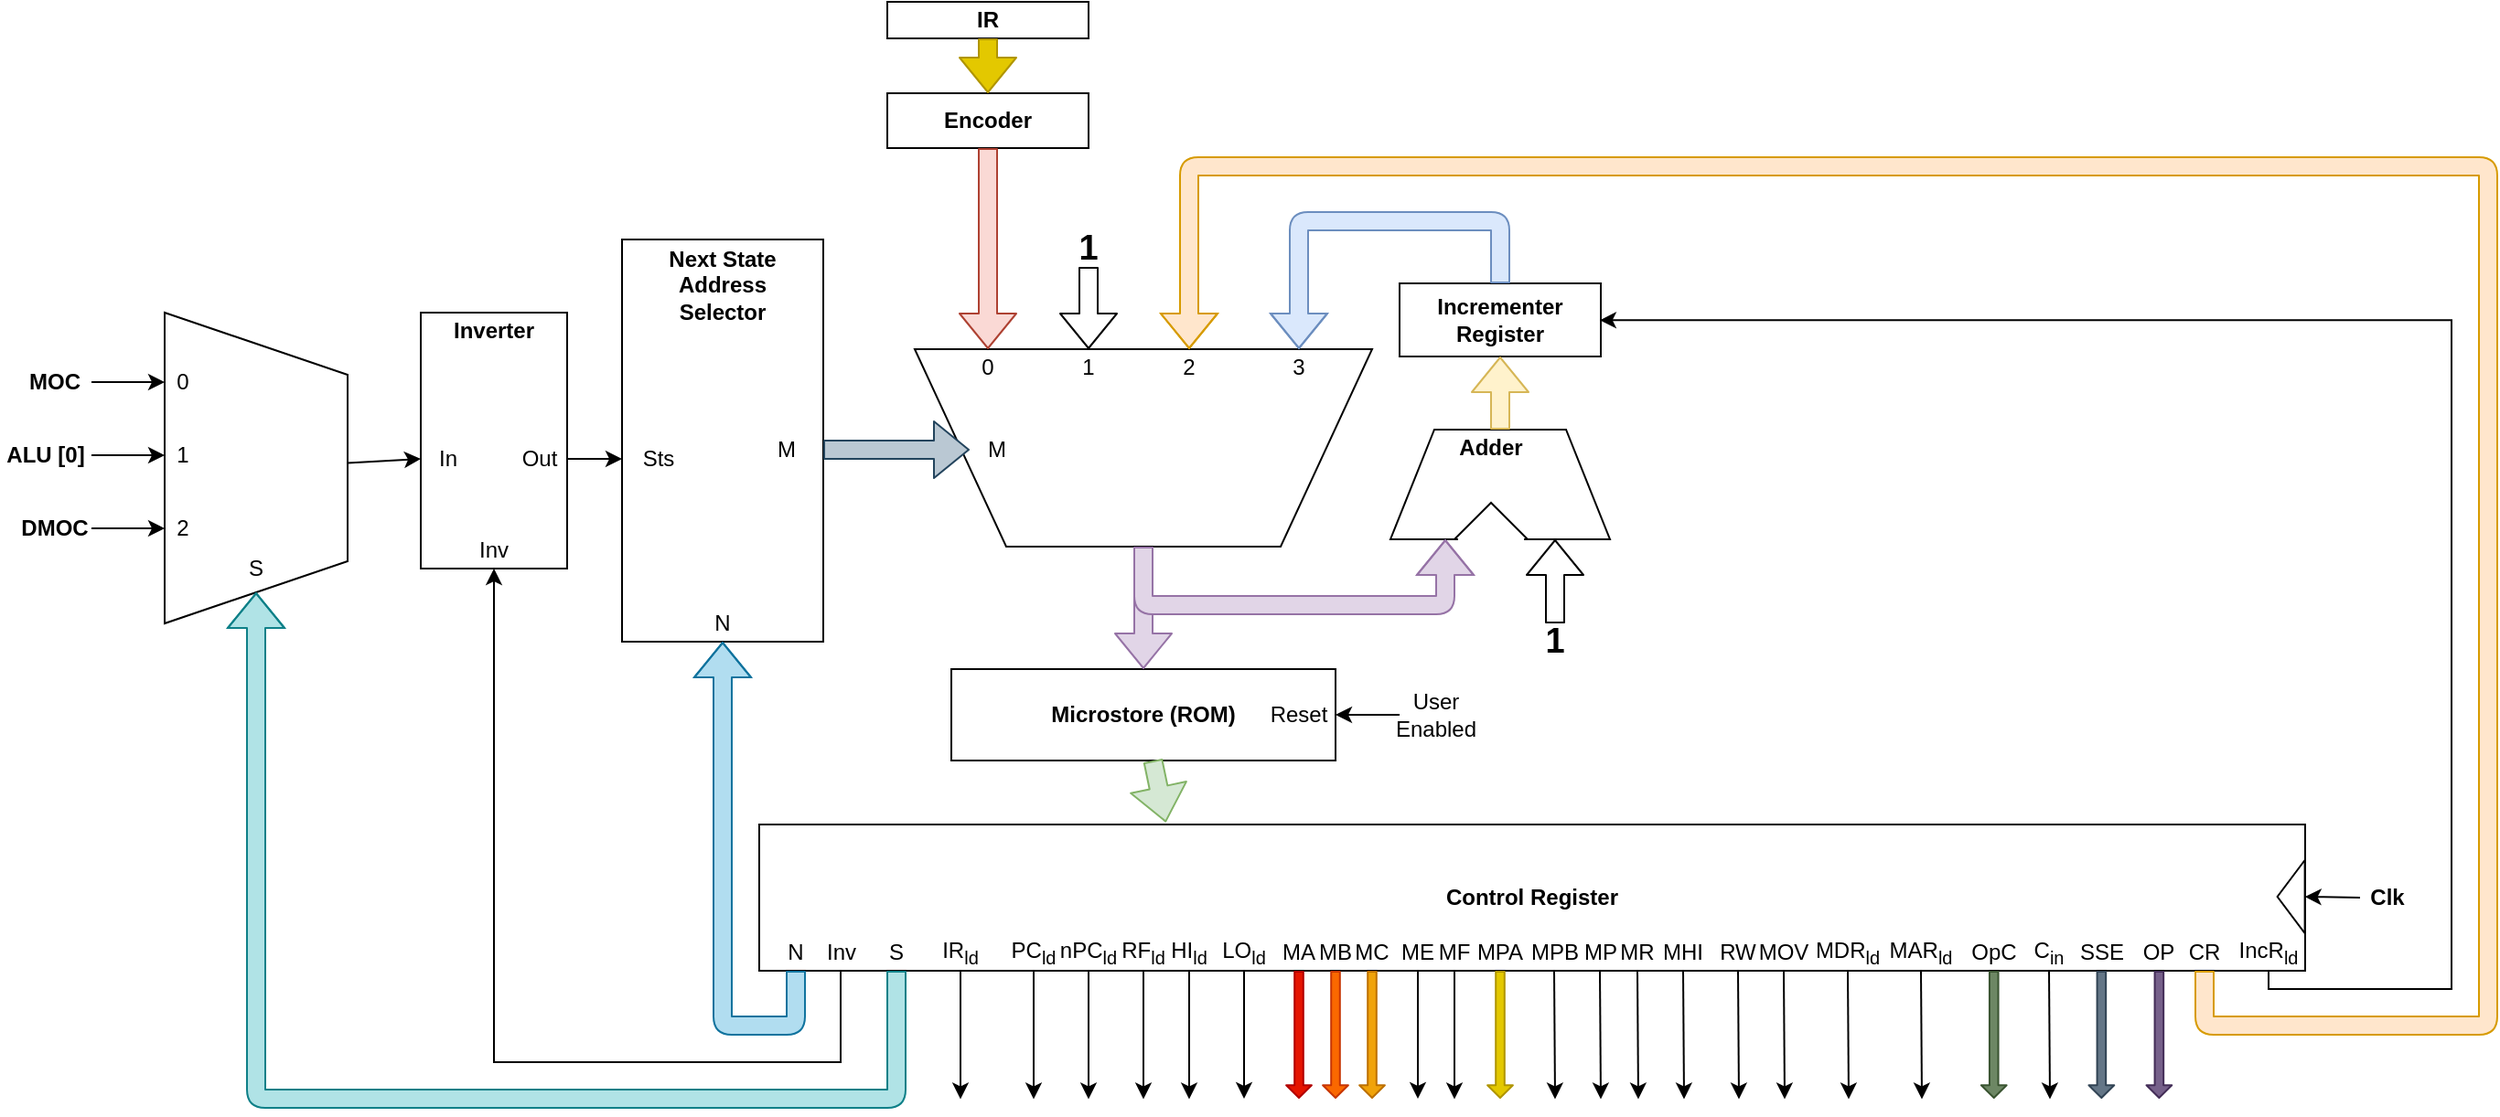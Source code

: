 <mxfile version="10.6.7" type="github"><diagram id="A-vULrXt9b05hmLWiqZZ" name="Page-1"><mxGraphModel dx="1410" dy="767" grid="1" gridSize="10" guides="1" tooltips="1" connect="1" arrows="1" fold="1" page="1" pageScale="1" pageWidth="850" pageHeight="1100" math="0" shadow="0"><root><mxCell id="0"/><mxCell id="1" parent="0"/><mxCell id="lk0u-ZIW8pRqHcUUs7JY-1" value="" style="shape=trapezoid;perimeter=trapezoidPerimeter;whiteSpace=wrap;html=1;direction=south;" parent="1" vertex="1"><mxGeometry x="110" y="250" width="100" height="170" as="geometry"/></mxCell><mxCell id="lk0u-ZIW8pRqHcUUs7JY-2" value="" style="rounded=0;whiteSpace=wrap;html=1;" parent="1" vertex="1"><mxGeometry x="250" y="250" width="80" height="140" as="geometry"/></mxCell><mxCell id="lk0u-ZIW8pRqHcUUs7JY-3" value="" style="rounded=0;whiteSpace=wrap;html=1;" parent="1" vertex="1"><mxGeometry x="360" y="210" width="110" height="220" as="geometry"/></mxCell><mxCell id="lk0u-ZIW8pRqHcUUs7JY-4" value="&lt;b&gt;Encoder&lt;/b&gt;" style="rounded=0;whiteSpace=wrap;html=1;" parent="1" vertex="1"><mxGeometry x="505" y="130" width="110" height="30" as="geometry"/></mxCell><mxCell id="lk0u-ZIW8pRqHcUUs7JY-5" value="&lt;b&gt;IR&lt;/b&gt;" style="rounded=0;whiteSpace=wrap;html=1;" parent="1" vertex="1"><mxGeometry x="505" y="80" width="110" height="20" as="geometry"/></mxCell><mxCell id="lk0u-ZIW8pRqHcUUs7JY-6" value="" style="shape=trapezoid;perimeter=trapezoidPerimeter;whiteSpace=wrap;html=1;flipV=1;" parent="1" vertex="1"><mxGeometry x="520" y="270" width="250" height="108" as="geometry"/></mxCell><mxCell id="lk0u-ZIW8pRqHcUUs7JY-7" value="&lt;b&gt;Microstore (ROM)&lt;/b&gt;" style="rounded=0;whiteSpace=wrap;html=1;" parent="1" vertex="1"><mxGeometry x="540" y="445" width="210" height="50" as="geometry"/></mxCell><mxCell id="lk0u-ZIW8pRqHcUUs7JY-8" value="&lt;b&gt;Control Register&lt;/b&gt;" style="rounded=0;whiteSpace=wrap;html=1;" parent="1" vertex="1"><mxGeometry x="435" y="530" width="845" height="80" as="geometry"/></mxCell><mxCell id="lk0u-ZIW8pRqHcUUs7JY-9" value="&lt;b&gt;Incrementer Register&lt;/b&gt;" style="rounded=0;whiteSpace=wrap;html=1;" parent="1" vertex="1"><mxGeometry x="785" y="234" width="110" height="40" as="geometry"/></mxCell><mxCell id="lk0u-ZIW8pRqHcUUs7JY-11" value="" style="shape=trapezoid;perimeter=trapezoidPerimeter;whiteSpace=wrap;html=1;" parent="1" vertex="1"><mxGeometry x="780" y="314" width="120" height="60" as="geometry"/></mxCell><mxCell id="lk0u-ZIW8pRqHcUUs7JY-12" value="0" style="text;html=1;strokeColor=none;fillColor=none;align=center;verticalAlign=middle;whiteSpace=wrap;rounded=0;" parent="1" vertex="1"><mxGeometry x="110" y="278" width="20" height="20" as="geometry"/></mxCell><mxCell id="lk0u-ZIW8pRqHcUUs7JY-13" value="1" style="text;html=1;strokeColor=none;fillColor=none;align=center;verticalAlign=middle;whiteSpace=wrap;rounded=0;" parent="1" vertex="1"><mxGeometry x="110" y="318" width="20" height="20" as="geometry"/></mxCell><mxCell id="lk0u-ZIW8pRqHcUUs7JY-14" value="2" style="text;html=1;strokeColor=none;fillColor=none;align=center;verticalAlign=middle;whiteSpace=wrap;rounded=0;" parent="1" vertex="1"><mxGeometry x="110" y="358" width="20" height="20" as="geometry"/></mxCell><mxCell id="lk0u-ZIW8pRqHcUUs7JY-16" value="S" style="text;html=1;strokeColor=none;fillColor=none;align=center;verticalAlign=middle;whiteSpace=wrap;rounded=0;" parent="1" vertex="1"><mxGeometry x="140" y="380" width="40" height="20" as="geometry"/></mxCell><mxCell id="lk0u-ZIW8pRqHcUUs7JY-17" value="&lt;b&gt;Inverter&lt;/b&gt;" style="text;html=1;strokeColor=none;fillColor=none;align=center;verticalAlign=middle;whiteSpace=wrap;rounded=0;" parent="1" vertex="1"><mxGeometry x="270" y="250" width="40" height="20" as="geometry"/></mxCell><mxCell id="lk0u-ZIW8pRqHcUUs7JY-18" value="In" style="text;html=1;strokeColor=none;fillColor=none;align=center;verticalAlign=middle;whiteSpace=wrap;rounded=0;" parent="1" vertex="1"><mxGeometry x="250" y="320" width="30" height="20" as="geometry"/></mxCell><mxCell id="lk0u-ZIW8pRqHcUUs7JY-19" value="Out" style="text;html=1;strokeColor=none;fillColor=none;align=center;verticalAlign=middle;whiteSpace=wrap;rounded=0;" parent="1" vertex="1"><mxGeometry x="300" y="320" width="30" height="20" as="geometry"/></mxCell><mxCell id="lk0u-ZIW8pRqHcUUs7JY-20" value="Inv" style="text;html=1;strokeColor=none;fillColor=none;align=center;verticalAlign=middle;whiteSpace=wrap;rounded=0;" parent="1" vertex="1"><mxGeometry x="275" y="370" width="30" height="20" as="geometry"/></mxCell><mxCell id="lk0u-ZIW8pRqHcUUs7JY-21" value="&lt;b&gt;Next State Address Selector&lt;/b&gt;" style="text;html=1;strokeColor=none;fillColor=none;align=center;verticalAlign=middle;whiteSpace=wrap;rounded=0;" parent="1" vertex="1"><mxGeometry x="375" y="210" width="80" height="50" as="geometry"/></mxCell><mxCell id="lk0u-ZIW8pRqHcUUs7JY-22" value="Sts" style="text;html=1;strokeColor=none;fillColor=none;align=center;verticalAlign=middle;whiteSpace=wrap;rounded=0;" parent="1" vertex="1"><mxGeometry x="360" y="320" width="40" height="20" as="geometry"/></mxCell><mxCell id="lk0u-ZIW8pRqHcUUs7JY-23" value="M" style="text;html=1;strokeColor=none;fillColor=none;align=center;verticalAlign=middle;whiteSpace=wrap;rounded=0;" parent="1" vertex="1"><mxGeometry x="430" y="315" width="40" height="20" as="geometry"/></mxCell><mxCell id="lk0u-ZIW8pRqHcUUs7JY-24" value="N" style="text;html=1;strokeColor=none;fillColor=none;align=center;verticalAlign=middle;whiteSpace=wrap;rounded=0;" parent="1" vertex="1"><mxGeometry x="395" y="410" width="40" height="20" as="geometry"/></mxCell><mxCell id="lk0u-ZIW8pRqHcUUs7JY-25" value="M" style="text;html=1;strokeColor=none;fillColor=none;align=center;verticalAlign=middle;whiteSpace=wrap;rounded=0;" parent="1" vertex="1"><mxGeometry x="550" y="315" width="30" height="20" as="geometry"/></mxCell><mxCell id="lk0u-ZIW8pRqHcUUs7JY-27" value="" style="triangle;whiteSpace=wrap;html=1;direction=north;strokeColor=#000000;" parent="1" vertex="1"><mxGeometry x="815" y="354" width="40" height="20" as="geometry"/></mxCell><mxCell id="ltaRouxyf9xBfKkHzvKg-1" value="&lt;b&gt;Adder&lt;/b&gt;" style="text;html=1;strokeColor=none;fillColor=none;align=center;verticalAlign=middle;whiteSpace=wrap;rounded=0;" vertex="1" parent="1"><mxGeometry x="815" y="314" width="40" height="20" as="geometry"/></mxCell><mxCell id="ltaRouxyf9xBfKkHzvKg-3" value="" style="shape=flexArrow;endArrow=classic;html=1;fillColor=#fff2cc;strokeColor=#d6b656;" edge="1" parent="1" source="lk0u-ZIW8pRqHcUUs7JY-11" target="lk0u-ZIW8pRqHcUUs7JY-9"><mxGeometry width="50" height="50" relative="1" as="geometry"><mxPoint x="765" y="339" as="sourcePoint"/><mxPoint x="815" y="289" as="targetPoint"/></mxGeometry></mxCell><mxCell id="ltaRouxyf9xBfKkHzvKg-4" value="" style="shape=flexArrow;endArrow=classic;html=1;entryX=0.5;entryY=0;entryDx=0;entryDy=0;edgeStyle=orthogonalEdgeStyle;fillColor=#dae8fc;strokeColor=#6c8ebf;" edge="1" parent="1" source="lk0u-ZIW8pRqHcUUs7JY-9" target="ltaRouxyf9xBfKkHzvKg-24"><mxGeometry width="50" height="50" relative="1" as="geometry"><mxPoint x="850" y="210" as="sourcePoint"/><mxPoint x="740.167" y="275.333" as="targetPoint"/><Array as="points"><mxPoint x="840" y="200"/><mxPoint x="730" y="200"/></Array></mxGeometry></mxCell><mxCell id="ltaRouxyf9xBfKkHzvKg-5" value="" style="shape=flexArrow;endArrow=classic;html=1;fillColor=#e1d5e7;strokeColor=#9673a6;" edge="1" parent="1" source="lk0u-ZIW8pRqHcUUs7JY-6" target="lk0u-ZIW8pRqHcUUs7JY-7"><mxGeometry width="50" height="50" relative="1" as="geometry"><mxPoint x="450" y="510" as="sourcePoint"/><mxPoint x="500" y="460" as="targetPoint"/></mxGeometry></mxCell><mxCell id="ltaRouxyf9xBfKkHzvKg-7" value="" style="shape=flexArrow;endArrow=classic;html=1;entryX=0.75;entryY=1;entryDx=0;entryDy=0;exitX=0.5;exitY=0;exitDx=0;exitDy=0;" edge="1" parent="1" source="ltaRouxyf9xBfKkHzvKg-25" target="lk0u-ZIW8pRqHcUUs7JY-11"><mxGeometry width="50" height="50" relative="1" as="geometry"><mxPoint x="865" y="409" as="sourcePoint"/><mxPoint x="895" y="399" as="targetPoint"/></mxGeometry></mxCell><mxCell id="ltaRouxyf9xBfKkHzvKg-8" value="" style="shape=flexArrow;endArrow=classic;html=1;entryX=0.263;entryY=-0.015;entryDx=0;entryDy=0;entryPerimeter=0;fillColor=#d5e8d4;strokeColor=#82b366;" edge="1" parent="1" source="lk0u-ZIW8pRqHcUUs7JY-7" target="lk0u-ZIW8pRqHcUUs7JY-8"><mxGeometry width="50" height="50" relative="1" as="geometry"><mxPoint x="450" y="500" as="sourcePoint"/><mxPoint x="500" y="450" as="targetPoint"/></mxGeometry></mxCell><mxCell id="ltaRouxyf9xBfKkHzvKg-9" value="S" style="text;html=1;strokeColor=none;fillColor=none;align=center;verticalAlign=middle;whiteSpace=wrap;rounded=0;" vertex="1" parent="1"><mxGeometry x="490" y="590" width="40" height="20" as="geometry"/></mxCell><mxCell id="ltaRouxyf9xBfKkHzvKg-10" value="" style="shape=flexArrow;endArrow=classic;html=1;exitX=0.5;exitY=1;exitDx=0;exitDy=0;entryX=1;entryY=0.5;entryDx=0;entryDy=0;edgeStyle=orthogonalEdgeStyle;fillColor=#b0e3e6;strokeColor=#0e8088;" edge="1" parent="1" source="ltaRouxyf9xBfKkHzvKg-9" target="lk0u-ZIW8pRqHcUUs7JY-1"><mxGeometry width="50" height="50" relative="1" as="geometry"><mxPoint x="230" y="660" as="sourcePoint"/><mxPoint x="280" y="610" as="targetPoint"/><Array as="points"><mxPoint x="510" y="680"/><mxPoint x="160" y="680"/></Array></mxGeometry></mxCell><mxCell id="ltaRouxyf9xBfKkHzvKg-11" value="Inv" style="text;html=1;strokeColor=none;fillColor=none;align=center;verticalAlign=middle;whiteSpace=wrap;rounded=0;" vertex="1" parent="1"><mxGeometry x="464.5" y="590" width="30" height="20" as="geometry"/></mxCell><mxCell id="ltaRouxyf9xBfKkHzvKg-12" value="" style="endArrow=classic;html=1;exitX=0.5;exitY=1;exitDx=0;exitDy=0;entryX=0.5;entryY=1;entryDx=0;entryDy=0;edgeStyle=orthogonalEdgeStyle;rounded=0;" edge="1" parent="1" source="ltaRouxyf9xBfKkHzvKg-11" target="lk0u-ZIW8pRqHcUUs7JY-20"><mxGeometry width="50" height="50" relative="1" as="geometry"><mxPoint x="280" y="610" as="sourcePoint"/><mxPoint x="330" y="560" as="targetPoint"/><Array as="points"><mxPoint x="479" y="660"/><mxPoint x="290" y="660"/></Array></mxGeometry></mxCell><mxCell id="ltaRouxyf9xBfKkHzvKg-13" value="N" style="text;html=1;strokeColor=none;fillColor=none;align=center;verticalAlign=middle;whiteSpace=wrap;rounded=0;" vertex="1" parent="1"><mxGeometry x="440" y="590" width="30" height="20" as="geometry"/></mxCell><mxCell id="ltaRouxyf9xBfKkHzvKg-14" value="" style="shape=flexArrow;endArrow=classic;html=1;entryX=0.5;entryY=1;entryDx=0;entryDy=0;exitX=0.5;exitY=1;exitDx=0;exitDy=0;edgeStyle=orthogonalEdgeStyle;fillColor=#b1ddf0;strokeColor=#10739e;" edge="1" parent="1" source="ltaRouxyf9xBfKkHzvKg-13" target="lk0u-ZIW8pRqHcUUs7JY-24"><mxGeometry width="50" height="50" relative="1" as="geometry"><mxPoint x="300" y="600" as="sourcePoint"/><mxPoint x="350" y="550" as="targetPoint"/><Array as="points"><mxPoint x="455" y="640"/><mxPoint x="415" y="640"/></Array></mxGeometry></mxCell><mxCell id="ltaRouxyf9xBfKkHzvKg-15" value="" style="endArrow=classic;html=1;entryX=0;entryY=0.5;entryDx=0;entryDy=0;" edge="1" parent="1" source="lk0u-ZIW8pRqHcUUs7JY-1" target="lk0u-ZIW8pRqHcUUs7JY-18"><mxGeometry width="50" height="50" relative="1" as="geometry"><mxPoint x="220" y="210" as="sourcePoint"/><mxPoint x="270" y="160" as="targetPoint"/></mxGeometry></mxCell><mxCell id="ltaRouxyf9xBfKkHzvKg-16" value="" style="endArrow=classic;html=1;entryX=0;entryY=0.5;entryDx=0;entryDy=0;exitX=1;exitY=0.5;exitDx=0;exitDy=0;" edge="1" parent="1" source="lk0u-ZIW8pRqHcUUs7JY-19" target="lk0u-ZIW8pRqHcUUs7JY-22"><mxGeometry width="50" height="50" relative="1" as="geometry"><mxPoint x="220" y="340.079" as="sourcePoint"/><mxPoint x="260.143" y="340.143" as="targetPoint"/></mxGeometry></mxCell><mxCell id="ltaRouxyf9xBfKkHzvKg-17" value="" style="shape=flexArrow;endArrow=classic;html=1;entryX=0;entryY=0.5;entryDx=0;entryDy=0;exitX=1;exitY=0.5;exitDx=0;exitDy=0;fillColor=#bac8d3;strokeColor=#23445d;" edge="1" parent="1" source="lk0u-ZIW8pRqHcUUs7JY-23" target="lk0u-ZIW8pRqHcUUs7JY-25"><mxGeometry width="50" height="50" relative="1" as="geometry"><mxPoint x="490" y="390" as="sourcePoint"/><mxPoint x="540" y="340" as="targetPoint"/></mxGeometry></mxCell><mxCell id="ltaRouxyf9xBfKkHzvKg-18" value="" style="shape=flexArrow;endArrow=classic;html=1;entryX=0.5;entryY=0;entryDx=0;entryDy=0;fillColor=#fad9d5;strokeColor=#ae4132;" edge="1" parent="1" source="lk0u-ZIW8pRqHcUUs7JY-4" target="ltaRouxyf9xBfKkHzvKg-21"><mxGeometry width="50" height="50" relative="1" as="geometry"><mxPoint x="510" y="260" as="sourcePoint"/><mxPoint x="600" y="220" as="targetPoint"/></mxGeometry></mxCell><mxCell id="ltaRouxyf9xBfKkHzvKg-21" value="0" style="text;html=1;strokeColor=none;fillColor=none;align=center;verticalAlign=middle;whiteSpace=wrap;rounded=0;" vertex="1" parent="1"><mxGeometry x="540" y="270" width="40" height="20" as="geometry"/></mxCell><mxCell id="ltaRouxyf9xBfKkHzvKg-22" value="1" style="text;html=1;strokeColor=none;fillColor=none;align=center;verticalAlign=middle;whiteSpace=wrap;rounded=0;" vertex="1" parent="1"><mxGeometry x="595" y="270" width="40" height="20" as="geometry"/></mxCell><mxCell id="ltaRouxyf9xBfKkHzvKg-23" value="2" style="text;html=1;strokeColor=none;fillColor=none;align=center;verticalAlign=middle;whiteSpace=wrap;rounded=0;" vertex="1" parent="1"><mxGeometry x="650" y="270" width="40" height="20" as="geometry"/></mxCell><mxCell id="ltaRouxyf9xBfKkHzvKg-24" value="3" style="text;html=1;strokeColor=none;fillColor=none;align=center;verticalAlign=middle;whiteSpace=wrap;rounded=0;" vertex="1" parent="1"><mxGeometry x="710" y="270" width="40" height="20" as="geometry"/></mxCell><mxCell id="ltaRouxyf9xBfKkHzvKg-25" value="&lt;b&gt;&lt;font style=&quot;font-size: 19px&quot;&gt;1&lt;/font&gt;&lt;/b&gt;" style="text;html=1;strokeColor=none;fillColor=none;align=center;verticalAlign=middle;whiteSpace=wrap;rounded=0;" vertex="1" parent="1"><mxGeometry x="850" y="420" width="40" height="20" as="geometry"/></mxCell><mxCell id="ltaRouxyf9xBfKkHzvKg-26" value="" style="endArrow=classic;html=1;entryX=0;entryY=0.5;entryDx=0;entryDy=0;exitX=1;exitY=0.5;exitDx=0;exitDy=0;" edge="1" parent="1" source="ltaRouxyf9xBfKkHzvKg-27" target="lk0u-ZIW8pRqHcUUs7JY-12"><mxGeometry width="50" height="50" relative="1" as="geometry"><mxPoint x="70" y="288" as="sourcePoint"/><mxPoint x="80" y="258" as="targetPoint"/></mxGeometry></mxCell><mxCell id="ltaRouxyf9xBfKkHzvKg-27" value="&lt;b&gt;MOC&lt;/b&gt;" style="text;html=1;strokeColor=none;fillColor=none;align=center;verticalAlign=middle;whiteSpace=wrap;rounded=0;" vertex="1" parent="1"><mxGeometry x="30" y="278" width="40" height="20" as="geometry"/></mxCell><mxCell id="ltaRouxyf9xBfKkHzvKg-28" value="" style="endArrow=classic;html=1;entryX=0;entryY=0.5;entryDx=0;entryDy=0;exitX=1;exitY=0.5;exitDx=0;exitDy=0;" edge="1" source="ltaRouxyf9xBfKkHzvKg-29" parent="1" target="lk0u-ZIW8pRqHcUUs7JY-13"><mxGeometry width="50" height="50" relative="1" as="geometry"><mxPoint x="70" y="328" as="sourcePoint"/><mxPoint x="110.167" y="328.333" as="targetPoint"/></mxGeometry></mxCell><mxCell id="ltaRouxyf9xBfKkHzvKg-29" value="&lt;b&gt;ALU [0]&lt;/b&gt;" style="text;html=1;strokeColor=none;fillColor=none;align=center;verticalAlign=middle;whiteSpace=wrap;rounded=0;" vertex="1" parent="1"><mxGeometry x="20" y="318" width="50" height="20" as="geometry"/></mxCell><mxCell id="ltaRouxyf9xBfKkHzvKg-30" value="" style="endArrow=classic;html=1;exitX=1;exitY=0.5;exitDx=0;exitDy=0;entryX=0;entryY=0.5;entryDx=0;entryDy=0;" edge="1" source="ltaRouxyf9xBfKkHzvKg-31" parent="1" target="lk0u-ZIW8pRqHcUUs7JY-14"><mxGeometry width="50" height="50" relative="1" as="geometry"><mxPoint x="70" y="368" as="sourcePoint"/><mxPoint x="100" y="378" as="targetPoint"/></mxGeometry></mxCell><mxCell id="ltaRouxyf9xBfKkHzvKg-31" value="&lt;b&gt;DMOC&lt;/b&gt;" style="text;html=1;strokeColor=none;fillColor=none;align=center;verticalAlign=middle;whiteSpace=wrap;rounded=0;" vertex="1" parent="1"><mxGeometry x="30" y="358" width="40" height="20" as="geometry"/></mxCell><mxCell id="ltaRouxyf9xBfKkHzvKg-32" value="" style="shape=flexArrow;endArrow=classic;html=1;entryX=0.5;entryY=0;entryDx=0;entryDy=0;exitX=0.5;exitY=1;exitDx=0;exitDy=0;" edge="1" parent="1" source="ltaRouxyf9xBfKkHzvKg-33" target="ltaRouxyf9xBfKkHzvKg-22"><mxGeometry width="50" height="50" relative="1" as="geometry"><mxPoint x="615" y="240" as="sourcePoint"/><mxPoint x="640" y="220" as="targetPoint"/></mxGeometry></mxCell><mxCell id="ltaRouxyf9xBfKkHzvKg-33" value="&lt;b&gt;&lt;font style=&quot;font-size: 19px&quot;&gt;1&lt;/font&gt;&lt;/b&gt;" style="text;html=1;strokeColor=none;fillColor=none;align=center;verticalAlign=middle;whiteSpace=wrap;rounded=0;" vertex="1" parent="1"><mxGeometry x="595" y="205" width="40" height="20" as="geometry"/></mxCell><mxCell id="ltaRouxyf9xBfKkHzvKg-34" value="CR" style="text;html=1;strokeColor=none;fillColor=none;align=center;verticalAlign=middle;whiteSpace=wrap;rounded=0;" vertex="1" parent="1"><mxGeometry x="1210" y="590" width="30" height="20" as="geometry"/></mxCell><mxCell id="ltaRouxyf9xBfKkHzvKg-35" value="" style="shape=flexArrow;endArrow=classic;html=1;exitX=0.5;exitY=1;exitDx=0;exitDy=0;entryX=0.5;entryY=0;entryDx=0;entryDy=0;edgeStyle=orthogonalEdgeStyle;fillColor=#ffe6cc;strokeColor=#d79b00;" edge="1" parent="1" source="ltaRouxyf9xBfKkHzvKg-34" target="ltaRouxyf9xBfKkHzvKg-23"><mxGeometry width="50" height="50" relative="1" as="geometry"><mxPoint x="840" y="750" as="sourcePoint"/><mxPoint x="890" y="700" as="targetPoint"/><Array as="points"><mxPoint x="1225" y="640"/><mxPoint x="1380" y="640"/><mxPoint x="1380" y="170"/><mxPoint x="670" y="170"/></Array></mxGeometry></mxCell><mxCell id="ltaRouxyf9xBfKkHzvKg-36" value="Reset" style="text;html=1;strokeColor=none;fillColor=none;align=center;verticalAlign=middle;whiteSpace=wrap;rounded=0;" vertex="1" parent="1"><mxGeometry x="710" y="460" width="40" height="20" as="geometry"/></mxCell><mxCell id="ltaRouxyf9xBfKkHzvKg-37" value="" style="endArrow=classic;html=1;entryX=1;entryY=0.5;entryDx=0;entryDy=0;exitX=0;exitY=0.5;exitDx=0;exitDy=0;" edge="1" parent="1" source="ltaRouxyf9xBfKkHzvKg-38" target="ltaRouxyf9xBfKkHzvKg-36"><mxGeometry width="50" height="50" relative="1" as="geometry"><mxPoint x="790" y="470" as="sourcePoint"/><mxPoint x="830" y="460" as="targetPoint"/></mxGeometry></mxCell><mxCell id="ltaRouxyf9xBfKkHzvKg-38" value="User Enabled" style="text;html=1;strokeColor=none;fillColor=none;align=center;verticalAlign=middle;whiteSpace=wrap;rounded=0;" vertex="1" parent="1"><mxGeometry x="785" y="460" width="40" height="20" as="geometry"/></mxCell><mxCell id="ltaRouxyf9xBfKkHzvKg-39" value="" style="shape=flexArrow;endArrow=classic;html=1;exitX=0.5;exitY=1;exitDx=0;exitDy=0;entryX=0.5;entryY=0;entryDx=0;entryDy=0;fillColor=#e3c800;strokeColor=#B09500;" edge="1" parent="1" source="lk0u-ZIW8pRqHcUUs7JY-5" target="lk0u-ZIW8pRqHcUUs7JY-4"><mxGeometry width="50" height="50" relative="1" as="geometry"><mxPoint x="430" y="140" as="sourcePoint"/><mxPoint x="480" y="90" as="targetPoint"/></mxGeometry></mxCell><mxCell id="ltaRouxyf9xBfKkHzvKg-41" value="" style="triangle;whiteSpace=wrap;html=1;strokeColor=#000000;flipH=1;" vertex="1" parent="1"><mxGeometry x="1264.816" y="549.5" width="15" height="40" as="geometry"/></mxCell><mxCell id="ltaRouxyf9xBfKkHzvKg-43" value="IR&lt;sub&gt;ld&lt;/sub&gt;" style="text;html=1;strokeColor=none;fillColor=none;align=center;verticalAlign=middle;whiteSpace=wrap;rounded=0;" vertex="1" parent="1"><mxGeometry x="525" y="590" width="40" height="20" as="geometry"/></mxCell><mxCell id="ltaRouxyf9xBfKkHzvKg-44" value="" style="endArrow=classic;html=1;exitX=0.5;exitY=1;exitDx=0;exitDy=0;" edge="1" parent="1" source="ltaRouxyf9xBfKkHzvKg-43"><mxGeometry width="50" height="50" relative="1" as="geometry"><mxPoint x="540" y="670" as="sourcePoint"/><mxPoint x="545" y="680.229" as="targetPoint"/></mxGeometry></mxCell><mxCell id="ltaRouxyf9xBfKkHzvKg-45" value="PC&lt;sub&gt;ld&lt;/sub&gt;" style="text;html=1;strokeColor=none;fillColor=none;align=center;verticalAlign=middle;whiteSpace=wrap;rounded=0;" vertex="1" parent="1"><mxGeometry x="565" y="590" width="40" height="20" as="geometry"/></mxCell><mxCell id="ltaRouxyf9xBfKkHzvKg-46" value="" style="endArrow=classic;html=1;exitX=0.5;exitY=1;exitDx=0;exitDy=0;" edge="1" source="ltaRouxyf9xBfKkHzvKg-45" parent="1"><mxGeometry width="50" height="50" relative="1" as="geometry"><mxPoint x="580" y="670" as="sourcePoint"/><mxPoint x="585" y="680.229" as="targetPoint"/></mxGeometry></mxCell><mxCell id="ltaRouxyf9xBfKkHzvKg-47" value="nPC&lt;sub&gt;ld&lt;/sub&gt;" style="text;html=1;strokeColor=none;fillColor=none;align=center;verticalAlign=middle;whiteSpace=wrap;rounded=0;" vertex="1" parent="1"><mxGeometry x="595" y="590" width="40" height="20" as="geometry"/></mxCell><mxCell id="ltaRouxyf9xBfKkHzvKg-48" value="" style="endArrow=classic;html=1;exitX=0.5;exitY=1;exitDx=0;exitDy=0;" edge="1" parent="1" source="ltaRouxyf9xBfKkHzvKg-47"><mxGeometry width="50" height="50" relative="1" as="geometry"><mxPoint x="610" y="670" as="sourcePoint"/><mxPoint x="615" y="680.229" as="targetPoint"/></mxGeometry></mxCell><mxCell id="ltaRouxyf9xBfKkHzvKg-49" value="RF&lt;sub&gt;ld&lt;/sub&gt;" style="text;html=1;strokeColor=none;fillColor=none;align=center;verticalAlign=middle;whiteSpace=wrap;rounded=0;" vertex="1" parent="1"><mxGeometry x="625" y="590" width="40" height="20" as="geometry"/></mxCell><mxCell id="ltaRouxyf9xBfKkHzvKg-50" value="" style="endArrow=classic;html=1;exitX=0.5;exitY=1;exitDx=0;exitDy=0;" edge="1" parent="1" source="ltaRouxyf9xBfKkHzvKg-49"><mxGeometry width="50" height="50" relative="1" as="geometry"><mxPoint x="640" y="670" as="sourcePoint"/><mxPoint x="645" y="680.229" as="targetPoint"/></mxGeometry></mxCell><mxCell id="ltaRouxyf9xBfKkHzvKg-51" value="HI&lt;sub&gt;ld&lt;/sub&gt;" style="text;html=1;strokeColor=none;fillColor=none;align=center;verticalAlign=middle;whiteSpace=wrap;rounded=0;" vertex="1" parent="1"><mxGeometry x="650" y="590" width="40" height="20" as="geometry"/></mxCell><mxCell id="ltaRouxyf9xBfKkHzvKg-52" value="" style="endArrow=classic;html=1;exitX=0.5;exitY=1;exitDx=0;exitDy=0;" edge="1" parent="1" source="ltaRouxyf9xBfKkHzvKg-51"><mxGeometry width="50" height="50" relative="1" as="geometry"><mxPoint x="665" y="670" as="sourcePoint"/><mxPoint x="670" y="680.229" as="targetPoint"/></mxGeometry></mxCell><mxCell id="ltaRouxyf9xBfKkHzvKg-53" value="LO&lt;sub&gt;ld&lt;/sub&gt;" style="text;html=1;strokeColor=none;fillColor=none;align=center;verticalAlign=middle;whiteSpace=wrap;rounded=0;" vertex="1" parent="1"><mxGeometry x="680" y="590" width="40" height="20" as="geometry"/></mxCell><mxCell id="ltaRouxyf9xBfKkHzvKg-54" value="" style="endArrow=classic;html=1;exitX=0.5;exitY=1;exitDx=0;exitDy=0;" edge="1" parent="1" source="ltaRouxyf9xBfKkHzvKg-53"><mxGeometry width="50" height="50" relative="1" as="geometry"><mxPoint x="685" y="670" as="sourcePoint"/><mxPoint x="700" y="680" as="targetPoint"/></mxGeometry></mxCell><mxCell id="ltaRouxyf9xBfKkHzvKg-55" value="MA" style="text;html=1;strokeColor=none;fillColor=none;align=center;verticalAlign=middle;whiteSpace=wrap;rounded=0;" vertex="1" parent="1"><mxGeometry x="710" y="590" width="40" height="20" as="geometry"/></mxCell><mxCell id="ltaRouxyf9xBfKkHzvKg-56" value="" style="shape=flexArrow;endArrow=classic;html=1;exitX=0.5;exitY=1;exitDx=0;exitDy=0;endWidth=8.08;endSize=1.948;width=4.8;fillColor=#e51400;strokeColor=#B20000;" edge="1" parent="1" source="ltaRouxyf9xBfKkHzvKg-55"><mxGeometry width="50" height="50" relative="1" as="geometry"><mxPoint x="730" y="680" as="sourcePoint"/><mxPoint x="730" y="680" as="targetPoint"/></mxGeometry></mxCell><mxCell id="ltaRouxyf9xBfKkHzvKg-57" value="" style="shape=flexArrow;endArrow=classic;html=1;exitX=0.5;exitY=1;exitDx=0;exitDy=0;endWidth=8.08;endSize=1.948;width=4.8;fillColor=#fa6800;strokeColor=#C73500;" edge="1" source="ltaRouxyf9xBfKkHzvKg-58" parent="1"><mxGeometry width="50" height="50" relative="1" as="geometry"><mxPoint x="750" y="680" as="sourcePoint"/><mxPoint x="750" y="680" as="targetPoint"/></mxGeometry></mxCell><mxCell id="ltaRouxyf9xBfKkHzvKg-58" value="MB" style="text;html=1;strokeColor=none;fillColor=none;align=center;verticalAlign=middle;whiteSpace=wrap;rounded=0;" vertex="1" parent="1"><mxGeometry x="730" y="590" width="40" height="20" as="geometry"/></mxCell><mxCell id="ltaRouxyf9xBfKkHzvKg-61" value="MC" style="text;html=1;strokeColor=none;fillColor=none;align=center;verticalAlign=middle;whiteSpace=wrap;rounded=0;" vertex="1" parent="1"><mxGeometry x="750" y="590" width="40" height="20" as="geometry"/></mxCell><mxCell id="ltaRouxyf9xBfKkHzvKg-62" value="" style="shape=flexArrow;endArrow=classic;html=1;exitX=0.5;exitY=1;exitDx=0;exitDy=0;endWidth=8.08;endSize=1.948;width=4.8;fillColor=#f0a30a;strokeColor=#BD7000;" edge="1" source="ltaRouxyf9xBfKkHzvKg-61" parent="1"><mxGeometry width="50" height="50" relative="1" as="geometry"><mxPoint x="770" y="680" as="sourcePoint"/><mxPoint x="770" y="680" as="targetPoint"/></mxGeometry></mxCell><mxCell id="ltaRouxyf9xBfKkHzvKg-63" value="" style="endArrow=classic;html=1;exitX=0.5;exitY=1;exitDx=0;exitDy=0;" edge="1" source="ltaRouxyf9xBfKkHzvKg-64" parent="1"><mxGeometry width="50" height="50" relative="1" as="geometry"><mxPoint x="780" y="670" as="sourcePoint"/><mxPoint x="795" y="680" as="targetPoint"/></mxGeometry></mxCell><mxCell id="ltaRouxyf9xBfKkHzvKg-64" value="ME&lt;br&gt;" style="text;html=1;strokeColor=none;fillColor=none;align=center;verticalAlign=middle;whiteSpace=wrap;rounded=0;" vertex="1" parent="1"><mxGeometry x="775" y="590" width="40" height="20" as="geometry"/></mxCell><mxCell id="ltaRouxyf9xBfKkHzvKg-65" value="MF&lt;br&gt;" style="text;html=1;strokeColor=none;fillColor=none;align=center;verticalAlign=middle;whiteSpace=wrap;rounded=0;" vertex="1" parent="1"><mxGeometry x="795" y="590" width="40" height="20" as="geometry"/></mxCell><mxCell id="ltaRouxyf9xBfKkHzvKg-66" value="" style="endArrow=classic;html=1;exitX=0.5;exitY=1;exitDx=0;exitDy=0;" edge="1" parent="1" source="ltaRouxyf9xBfKkHzvKg-65"><mxGeometry width="50" height="50" relative="1" as="geometry"><mxPoint x="810" y="670" as="sourcePoint"/><mxPoint x="815" y="680.229" as="targetPoint"/></mxGeometry></mxCell><mxCell id="ltaRouxyf9xBfKkHzvKg-67" value="MPA" style="text;html=1;strokeColor=none;fillColor=none;align=center;verticalAlign=middle;whiteSpace=wrap;rounded=0;" vertex="1" parent="1"><mxGeometry x="820" y="590" width="40" height="20" as="geometry"/></mxCell><mxCell id="ltaRouxyf9xBfKkHzvKg-68" value="" style="shape=flexArrow;endArrow=classic;html=1;exitX=0.5;exitY=1;exitDx=0;exitDy=0;endWidth=8.08;endSize=1.948;width=4.8;fillColor=#e3c800;strokeColor=#B09500;" edge="1" source="ltaRouxyf9xBfKkHzvKg-67" parent="1"><mxGeometry width="50" height="50" relative="1" as="geometry"><mxPoint x="835" y="680" as="sourcePoint"/><mxPoint x="840" y="680" as="targetPoint"/></mxGeometry></mxCell><mxCell id="ltaRouxyf9xBfKkHzvKg-69" value="MPB" style="text;html=1;strokeColor=none;fillColor=none;align=center;verticalAlign=middle;whiteSpace=wrap;rounded=0;" vertex="1" parent="1"><mxGeometry x="849.5" y="590" width="40" height="20" as="geometry"/></mxCell><mxCell id="ltaRouxyf9xBfKkHzvKg-71" value="" style="endArrow=classic;html=1;exitX=0.5;exitY=1;exitDx=0;exitDy=0;" edge="1" parent="1" source="ltaRouxyf9xBfKkHzvKg-69"><mxGeometry width="50" height="50" relative="1" as="geometry"><mxPoint x="900" y="640" as="sourcePoint"/><mxPoint x="870" y="680.229" as="targetPoint"/></mxGeometry></mxCell><mxCell id="ltaRouxyf9xBfKkHzvKg-72" value="MP" style="text;html=1;strokeColor=none;fillColor=none;align=center;verticalAlign=middle;whiteSpace=wrap;rounded=0;" vertex="1" parent="1"><mxGeometry x="874.5" y="590" width="40" height="20" as="geometry"/></mxCell><mxCell id="ltaRouxyf9xBfKkHzvKg-73" value="" style="endArrow=classic;html=1;exitX=0.5;exitY=1;exitDx=0;exitDy=0;" edge="1" source="ltaRouxyf9xBfKkHzvKg-72" parent="1"><mxGeometry width="50" height="50" relative="1" as="geometry"><mxPoint x="925" y="640" as="sourcePoint"/><mxPoint x="895" y="680.229" as="targetPoint"/></mxGeometry></mxCell><mxCell id="ltaRouxyf9xBfKkHzvKg-74" value="MR" style="text;html=1;strokeColor=none;fillColor=none;align=center;verticalAlign=middle;whiteSpace=wrap;rounded=0;" vertex="1" parent="1"><mxGeometry x="895" y="590" width="40" height="20" as="geometry"/></mxCell><mxCell id="ltaRouxyf9xBfKkHzvKg-75" value="" style="endArrow=classic;html=1;exitX=0.5;exitY=1;exitDx=0;exitDy=0;" edge="1" source="ltaRouxyf9xBfKkHzvKg-74" parent="1"><mxGeometry width="50" height="50" relative="1" as="geometry"><mxPoint x="945.5" y="640" as="sourcePoint"/><mxPoint x="915.5" y="680.229" as="targetPoint"/></mxGeometry></mxCell><mxCell id="ltaRouxyf9xBfKkHzvKg-76" value="MHI" style="text;html=1;strokeColor=none;fillColor=none;align=center;verticalAlign=middle;whiteSpace=wrap;rounded=0;" vertex="1" parent="1"><mxGeometry x="920" y="590" width="40" height="20" as="geometry"/></mxCell><mxCell id="ltaRouxyf9xBfKkHzvKg-77" value="" style="endArrow=classic;html=1;exitX=0.5;exitY=1;exitDx=0;exitDy=0;" edge="1" source="ltaRouxyf9xBfKkHzvKg-76" parent="1"><mxGeometry width="50" height="50" relative="1" as="geometry"><mxPoint x="970.5" y="640" as="sourcePoint"/><mxPoint x="940.5" y="680.229" as="targetPoint"/></mxGeometry></mxCell><mxCell id="ltaRouxyf9xBfKkHzvKg-78" value="RW" style="text;html=1;strokeColor=none;fillColor=none;align=center;verticalAlign=middle;whiteSpace=wrap;rounded=0;" vertex="1" parent="1"><mxGeometry x="950" y="590" width="40" height="20" as="geometry"/></mxCell><mxCell id="ltaRouxyf9xBfKkHzvKg-79" value="" style="endArrow=classic;html=1;exitX=0.5;exitY=1;exitDx=0;exitDy=0;" edge="1" source="ltaRouxyf9xBfKkHzvKg-78" parent="1"><mxGeometry width="50" height="50" relative="1" as="geometry"><mxPoint x="1000.5" y="640" as="sourcePoint"/><mxPoint x="970.5" y="680.229" as="targetPoint"/></mxGeometry></mxCell><mxCell id="ltaRouxyf9xBfKkHzvKg-80" value="" style="endArrow=classic;html=1;exitX=0.5;exitY=1;exitDx=0;exitDy=0;" edge="1" source="ltaRouxyf9xBfKkHzvKg-83" parent="1"><mxGeometry width="50" height="50" relative="1" as="geometry"><mxPoint x="1025.5" y="640" as="sourcePoint"/><mxPoint x="995.5" y="680.229" as="targetPoint"/></mxGeometry></mxCell><mxCell id="ltaRouxyf9xBfKkHzvKg-81" value="" style="endArrow=classic;html=1;exitX=0.5;exitY=1;exitDx=0;exitDy=0;" edge="1" source="ltaRouxyf9xBfKkHzvKg-84" parent="1"><mxGeometry width="50" height="50" relative="1" as="geometry"><mxPoint x="1060.5" y="640" as="sourcePoint"/><mxPoint x="1030.5" y="680.229" as="targetPoint"/></mxGeometry></mxCell><mxCell id="ltaRouxyf9xBfKkHzvKg-82" value="" style="endArrow=classic;html=1;exitX=0.5;exitY=1;exitDx=0;exitDy=0;" edge="1" source="ltaRouxyf9xBfKkHzvKg-85" parent="1"><mxGeometry width="50" height="50" relative="1" as="geometry"><mxPoint x="1100.5" y="640" as="sourcePoint"/><mxPoint x="1070.5" y="680.229" as="targetPoint"/></mxGeometry></mxCell><mxCell id="ltaRouxyf9xBfKkHzvKg-83" value="MOV" style="text;html=1;strokeColor=none;fillColor=none;align=center;verticalAlign=middle;whiteSpace=wrap;rounded=0;" vertex="1" parent="1"><mxGeometry x="975" y="590" width="40" height="20" as="geometry"/></mxCell><mxCell id="ltaRouxyf9xBfKkHzvKg-84" value="MDR&lt;sub&gt;ld&lt;/sub&gt;" style="text;html=1;strokeColor=none;fillColor=none;align=center;verticalAlign=middle;whiteSpace=wrap;rounded=0;" vertex="1" parent="1"><mxGeometry x="1010" y="590" width="40" height="20" as="geometry"/></mxCell><mxCell id="ltaRouxyf9xBfKkHzvKg-85" value="MAR&lt;sub&gt;ld&lt;/sub&gt;" style="text;html=1;strokeColor=none;fillColor=none;align=center;verticalAlign=middle;whiteSpace=wrap;rounded=0;" vertex="1" parent="1"><mxGeometry x="1050" y="590" width="40" height="20" as="geometry"/></mxCell><mxCell id="ltaRouxyf9xBfKkHzvKg-86" value="OpC" style="text;html=1;strokeColor=none;fillColor=none;align=center;verticalAlign=middle;whiteSpace=wrap;rounded=0;" vertex="1" parent="1"><mxGeometry x="1089.871" y="590" width="40" height="20" as="geometry"/></mxCell><mxCell id="ltaRouxyf9xBfKkHzvKg-87" value="" style="shape=flexArrow;endArrow=classic;html=1;exitX=0.5;exitY=1;exitDx=0;exitDy=0;endWidth=8.08;endSize=1.948;width=4.8;fillColor=#6d8764;strokeColor=#3A5431;" edge="1" source="ltaRouxyf9xBfKkHzvKg-86" parent="1"><mxGeometry width="50" height="50" relative="1" as="geometry"><mxPoint x="1104.871" y="680" as="sourcePoint"/><mxPoint x="1109.871" y="680" as="targetPoint"/></mxGeometry></mxCell><mxCell id="ltaRouxyf9xBfKkHzvKg-88" value="C&lt;sub&gt;in&lt;/sub&gt;&lt;br&gt;" style="text;html=1;strokeColor=none;fillColor=none;align=center;verticalAlign=middle;whiteSpace=wrap;rounded=0;" vertex="1" parent="1"><mxGeometry x="1120" y="590" width="40" height="20" as="geometry"/></mxCell><mxCell id="ltaRouxyf9xBfKkHzvKg-89" value="" style="endArrow=classic;html=1;exitX=0.5;exitY=1;exitDx=0;exitDy=0;" edge="1" source="ltaRouxyf9xBfKkHzvKg-88" parent="1"><mxGeometry width="50" height="50" relative="1" as="geometry"><mxPoint x="1170.5" y="640" as="sourcePoint"/><mxPoint x="1140.5" y="680.229" as="targetPoint"/></mxGeometry></mxCell><mxCell id="ltaRouxyf9xBfKkHzvKg-90" value="SSE" style="text;html=1;strokeColor=none;fillColor=none;align=center;verticalAlign=middle;whiteSpace=wrap;rounded=0;" vertex="1" parent="1"><mxGeometry x="1148.686" y="590" width="40" height="20" as="geometry"/></mxCell><mxCell id="ltaRouxyf9xBfKkHzvKg-91" value="" style="shape=flexArrow;endArrow=classic;html=1;exitX=0.5;exitY=1;exitDx=0;exitDy=0;endWidth=8.08;endSize=1.948;width=4.8;fillColor=#647687;strokeColor=#314354;" edge="1" parent="1" source="ltaRouxyf9xBfKkHzvKg-90"><mxGeometry width="50" height="50" relative="1" as="geometry"><mxPoint x="1163.686" y="680" as="sourcePoint"/><mxPoint x="1168.686" y="680" as="targetPoint"/></mxGeometry></mxCell><mxCell id="ltaRouxyf9xBfKkHzvKg-92" value="OP" style="text;html=1;strokeColor=none;fillColor=none;align=center;verticalAlign=middle;whiteSpace=wrap;rounded=0;" vertex="1" parent="1"><mxGeometry x="1180.186" y="590" width="40" height="20" as="geometry"/></mxCell><mxCell id="ltaRouxyf9xBfKkHzvKg-93" value="" style="shape=flexArrow;endArrow=classic;html=1;exitX=0.5;exitY=1;exitDx=0;exitDy=0;endWidth=8.08;endSize=1.948;width=4.8;fillColor=#76608a;strokeColor=#432D57;" edge="1" source="ltaRouxyf9xBfKkHzvKg-92" parent="1"><mxGeometry width="50" height="50" relative="1" as="geometry"><mxPoint x="1195.186" y="680" as="sourcePoint"/><mxPoint x="1200.186" y="680" as="targetPoint"/></mxGeometry></mxCell><mxCell id="ltaRouxyf9xBfKkHzvKg-98" value="" style="whiteSpace=wrap;html=1;aspect=fixed;strokeColor=#FFFFFF;" vertex="1" parent="1"><mxGeometry x="817.5" y="374" width="35" height="35" as="geometry"/></mxCell><mxCell id="ltaRouxyf9xBfKkHzvKg-6" value="" style="shape=flexArrow;endArrow=classic;html=1;entryX=0.25;entryY=1;entryDx=0;entryDy=0;edgeStyle=orthogonalEdgeStyle;fillColor=#e1d5e7;strokeColor=#9673a6;" edge="1" parent="1" source="lk0u-ZIW8pRqHcUUs7JY-6" target="lk0u-ZIW8pRqHcUUs7JY-11"><mxGeometry width="50" height="50" relative="1" as="geometry"><mxPoint x="780" y="460" as="sourcePoint"/><mxPoint x="830" y="410" as="targetPoint"/><Array as="points"><mxPoint x="645" y="410"/><mxPoint x="810" y="410"/></Array></mxGeometry></mxCell><mxCell id="ltaRouxyf9xBfKkHzvKg-99" value="" style="endArrow=classic;html=1;entryX=1;entryY=0.5;entryDx=0;entryDy=0;exitX=0.5;exitY=1;exitDx=0;exitDy=0;edgeStyle=orthogonalEdgeStyle;rounded=0;" edge="1" parent="1" source="ltaRouxyf9xBfKkHzvKg-101"><mxGeometry width="50" height="50" relative="1" as="geometry"><mxPoint x="910" y="254" as="sourcePoint"/><mxPoint x="894.429" y="254.143" as="targetPoint"/><Array as="points"><mxPoint x="1260" y="620"/><mxPoint x="1360" y="620"/><mxPoint x="1360" y="254"/></Array></mxGeometry></mxCell><mxCell id="ltaRouxyf9xBfKkHzvKg-101" value="IncR&lt;sub&gt;ld&lt;/sub&gt;" style="text;html=1;strokeColor=none;fillColor=none;align=center;verticalAlign=middle;whiteSpace=wrap;rounded=0;" vertex="1" parent="1"><mxGeometry x="1240" y="590" width="40" height="20" as="geometry"/></mxCell><mxCell id="ltaRouxyf9xBfKkHzvKg-102" value="" style="endArrow=classic;html=1;entryX=1;entryY=0.5;entryDx=0;entryDy=0;exitX=0;exitY=0.5;exitDx=0;exitDy=0;" edge="1" parent="1" source="ltaRouxyf9xBfKkHzvKg-103" target="ltaRouxyf9xBfKkHzvKg-41"><mxGeometry width="50" height="50" relative="1" as="geometry"><mxPoint x="1300" y="570" as="sourcePoint"/><mxPoint x="1140" y="420" as="targetPoint"/></mxGeometry></mxCell><mxCell id="ltaRouxyf9xBfKkHzvKg-103" value="&lt;b&gt;Clk&lt;/b&gt;" style="text;html=1;strokeColor=none;fillColor=none;align=center;verticalAlign=middle;whiteSpace=wrap;rounded=0;" vertex="1" parent="1"><mxGeometry x="1310" y="560" width="30" height="20" as="geometry"/></mxCell></root></mxGraphModel></diagram></mxfile>